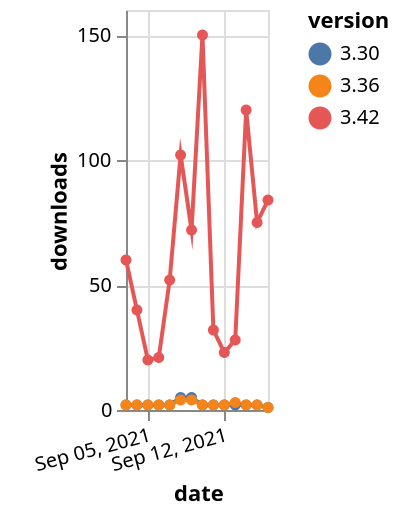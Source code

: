 {"$schema": "https://vega.github.io/schema/vega-lite/v5.json", "description": "A simple bar chart with embedded data.", "data": {"values": [{"date": "2021-09-03", "total": 67232, "delta": 60, "version": "3.42"}, {"date": "2021-09-04", "total": 67272, "delta": 40, "version": "3.42"}, {"date": "2021-09-05", "total": 67292, "delta": 20, "version": "3.42"}, {"date": "2021-09-06", "total": 67313, "delta": 21, "version": "3.42"}, {"date": "2021-09-07", "total": 67365, "delta": 52, "version": "3.42"}, {"date": "2021-09-08", "total": 67467, "delta": 102, "version": "3.42"}, {"date": "2021-09-09", "total": 67539, "delta": 72, "version": "3.42"}, {"date": "2021-09-10", "total": 67689, "delta": 150, "version": "3.42"}, {"date": "2021-09-11", "total": 67721, "delta": 32, "version": "3.42"}, {"date": "2021-09-12", "total": 67744, "delta": 23, "version": "3.42"}, {"date": "2021-09-13", "total": 67772, "delta": 28, "version": "3.42"}, {"date": "2021-09-14", "total": 67892, "delta": 120, "version": "3.42"}, {"date": "2021-09-15", "total": 67967, "delta": 75, "version": "3.42"}, {"date": "2021-09-16", "total": 68051, "delta": 84, "version": "3.42"}, {"date": "2021-09-03", "total": 3292, "delta": 2, "version": "3.30"}, {"date": "2021-09-04", "total": 3294, "delta": 2, "version": "3.30"}, {"date": "2021-09-05", "total": 3296, "delta": 2, "version": "3.30"}, {"date": "2021-09-06", "total": 3298, "delta": 2, "version": "3.30"}, {"date": "2021-09-07", "total": 3300, "delta": 2, "version": "3.30"}, {"date": "2021-09-08", "total": 3305, "delta": 5, "version": "3.30"}, {"date": "2021-09-09", "total": 3310, "delta": 5, "version": "3.30"}, {"date": "2021-09-10", "total": 3312, "delta": 2, "version": "3.30"}, {"date": "2021-09-11", "total": 3314, "delta": 2, "version": "3.30"}, {"date": "2021-09-12", "total": 3316, "delta": 2, "version": "3.30"}, {"date": "2021-09-13", "total": 3318, "delta": 2, "version": "3.30"}, {"date": "2021-09-14", "total": 3320, "delta": 2, "version": "3.30"}, {"date": "2021-09-15", "total": 3322, "delta": 2, "version": "3.30"}, {"date": "2021-09-16", "total": 3323, "delta": 1, "version": "3.30"}, {"date": "2021-09-03", "total": 4096, "delta": 2, "version": "3.36"}, {"date": "2021-09-04", "total": 4098, "delta": 2, "version": "3.36"}, {"date": "2021-09-05", "total": 4100, "delta": 2, "version": "3.36"}, {"date": "2021-09-06", "total": 4102, "delta": 2, "version": "3.36"}, {"date": "2021-09-07", "total": 4104, "delta": 2, "version": "3.36"}, {"date": "2021-09-08", "total": 4108, "delta": 4, "version": "3.36"}, {"date": "2021-09-09", "total": 4112, "delta": 4, "version": "3.36"}, {"date": "2021-09-10", "total": 4114, "delta": 2, "version": "3.36"}, {"date": "2021-09-11", "total": 4116, "delta": 2, "version": "3.36"}, {"date": "2021-09-12", "total": 4118, "delta": 2, "version": "3.36"}, {"date": "2021-09-13", "total": 4121, "delta": 3, "version": "3.36"}, {"date": "2021-09-14", "total": 4123, "delta": 2, "version": "3.36"}, {"date": "2021-09-15", "total": 4125, "delta": 2, "version": "3.36"}, {"date": "2021-09-16", "total": 4126, "delta": 1, "version": "3.36"}]}, "width": "container", "mark": {"type": "line", "point": {"filled": true}}, "encoding": {"x": {"field": "date", "type": "temporal", "timeUnit": "yearmonthdate", "title": "date", "axis": {"labelAngle": -15}}, "y": {"field": "delta", "type": "quantitative", "title": "downloads"}, "color": {"field": "version", "type": "nominal"}, "tooltip": {"field": "delta"}}}